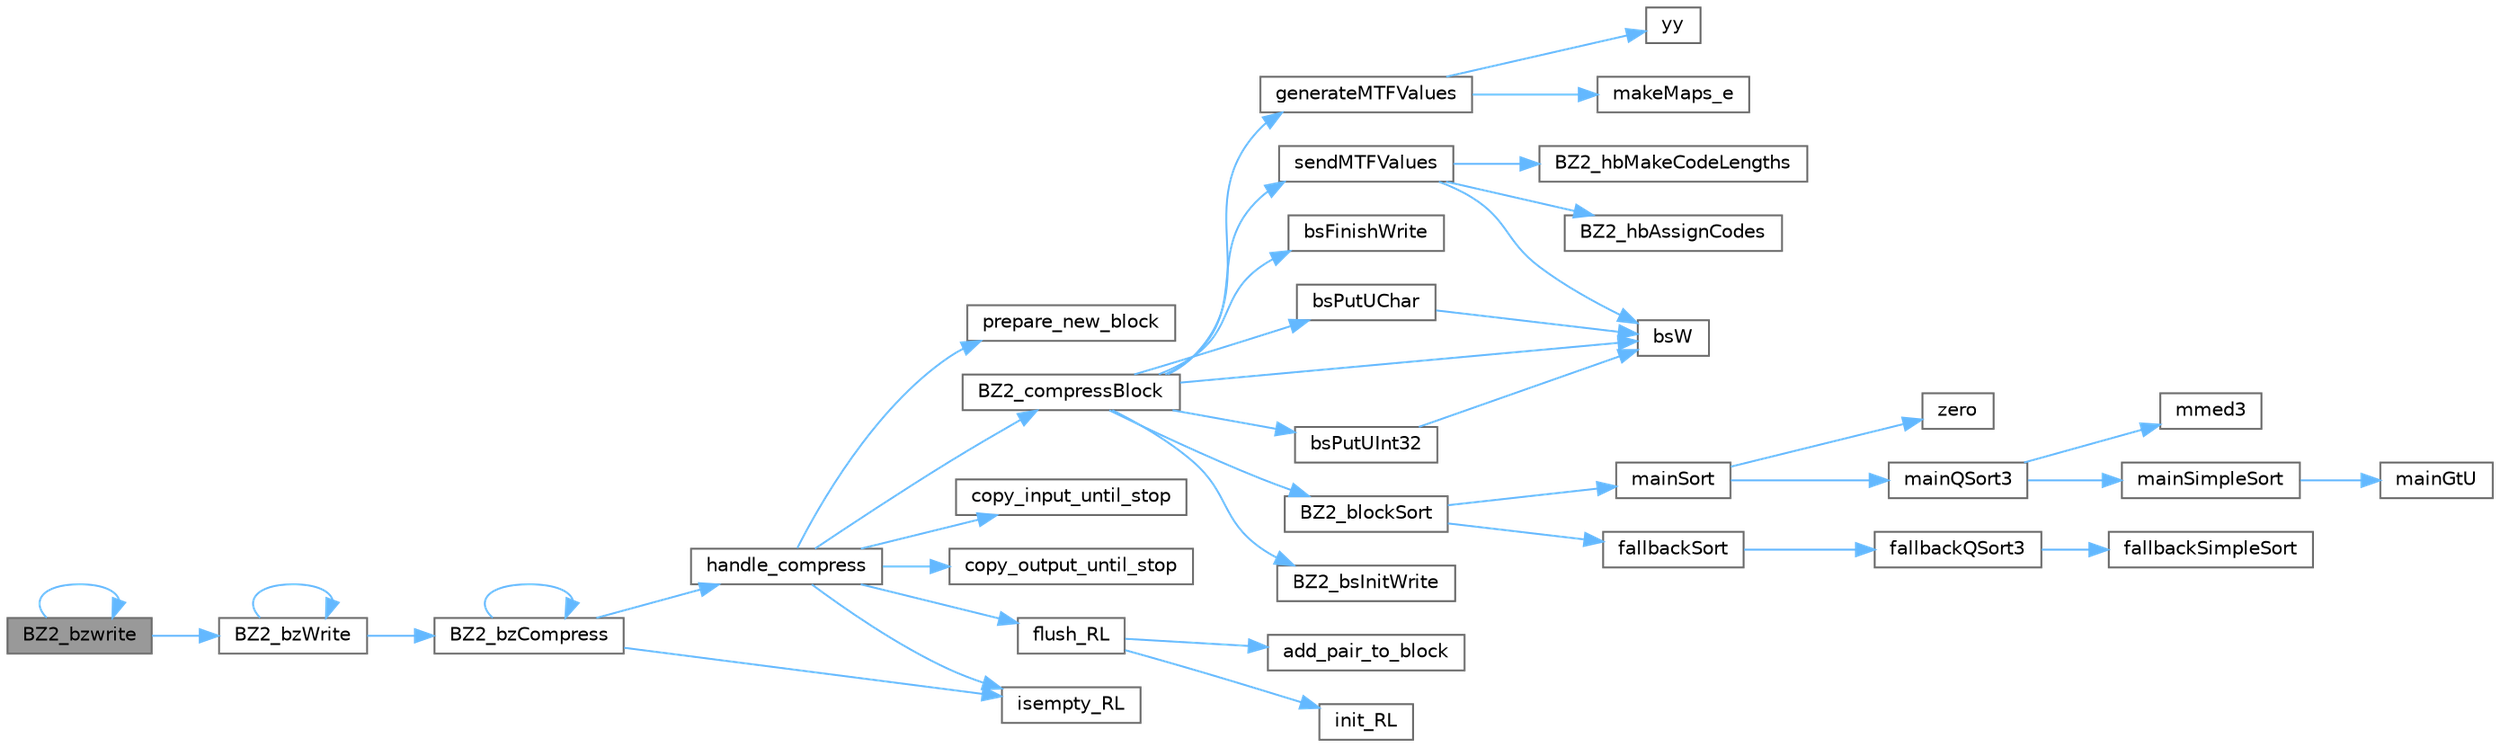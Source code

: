 digraph "BZ2_bzwrite"
{
 // LATEX_PDF_SIZE
  bgcolor="transparent";
  edge [fontname=Helvetica,fontsize=10,labelfontname=Helvetica,labelfontsize=10];
  node [fontname=Helvetica,fontsize=10,shape=box,height=0.2,width=0.4];
  rankdir="LR";
  Node1 [id="Node000001",label="BZ2_bzwrite",height=0.2,width=0.4,color="gray40", fillcolor="grey60", style="filled", fontcolor="black",tooltip=" "];
  Node1 -> Node2 [id="edge1_Node000001_Node000002",color="steelblue1",style="solid",tooltip=" "];
  Node2 [id="Node000002",label="BZ2_bzWrite",height=0.2,width=0.4,color="grey40", fillcolor="white", style="filled",URL="$bzlib_8cpp.html#a77214069545d1a14f968a35d779da9a3",tooltip=" "];
  Node2 -> Node3 [id="edge2_Node000002_Node000003",color="steelblue1",style="solid",tooltip=" "];
  Node3 [id="Node000003",label="BZ2_bzCompress",height=0.2,width=0.4,color="grey40", fillcolor="white", style="filled",URL="$bzlib_8cpp.html#a8ce24adadb0647043fff19dfb5a31def",tooltip=" "];
  Node3 -> Node3 [id="edge3_Node000003_Node000003",color="steelblue1",style="solid",tooltip=" "];
  Node3 -> Node4 [id="edge4_Node000003_Node000004",color="steelblue1",style="solid",tooltip=" "];
  Node4 [id="Node000004",label="handle_compress",height=0.2,width=0.4,color="grey40", fillcolor="white", style="filled",URL="$bzlib_8cpp.html#a450c969c2c43e1859f6af8cfd9e76834",tooltip=" "];
  Node4 -> Node5 [id="edge5_Node000004_Node000005",color="steelblue1",style="solid",tooltip=" "];
  Node5 [id="Node000005",label="BZ2_compressBlock",height=0.2,width=0.4,color="grey40", fillcolor="white", style="filled",URL="$compress_8cpp.html#a107c3aaba6f1ac14c8c9f06552b0e0ca",tooltip=" "];
  Node5 -> Node6 [id="edge6_Node000005_Node000006",color="steelblue1",style="solid",tooltip=" "];
  Node6 [id="Node000006",label="bsFinishWrite",height=0.2,width=0.4,color="grey40", fillcolor="white", style="filled",URL="$compress_8cpp.html#ac41275ab970e00fc54902800a2c1c942",tooltip=" "];
  Node5 -> Node7 [id="edge7_Node000005_Node000007",color="steelblue1",style="solid",tooltip=" "];
  Node7 [id="Node000007",label="bsPutUChar",height=0.2,width=0.4,color="grey40", fillcolor="white", style="filled",URL="$compress_8cpp.html#a151944e99e20773204bf22ede917adcd",tooltip=" "];
  Node7 -> Node8 [id="edge8_Node000007_Node000008",color="steelblue1",style="solid",tooltip=" "];
  Node8 [id="Node000008",label="bsW",height=0.2,width=0.4,color="grey40", fillcolor="white", style="filled",URL="$compress_8cpp.html#aebe7d54b389f387b815e68304283674c",tooltip=" "];
  Node5 -> Node9 [id="edge9_Node000005_Node000009",color="steelblue1",style="solid",tooltip=" "];
  Node9 [id="Node000009",label="bsPutUInt32",height=0.2,width=0.4,color="grey40", fillcolor="white", style="filled",URL="$compress_8cpp.html#a0533dc665c266ab95ba9d9eecee11ba0",tooltip=" "];
  Node9 -> Node8 [id="edge10_Node000009_Node000008",color="steelblue1",style="solid",tooltip=" "];
  Node5 -> Node8 [id="edge11_Node000005_Node000008",color="steelblue1",style="solid",tooltip=" "];
  Node5 -> Node10 [id="edge12_Node000005_Node000010",color="steelblue1",style="solid",tooltip=" "];
  Node10 [id="Node000010",label="BZ2_blockSort",height=0.2,width=0.4,color="grey40", fillcolor="white", style="filled",URL="$blocksort_8cpp.html#aa472771468d845a21f3ce8a1769f2b6e",tooltip=" "];
  Node10 -> Node11 [id="edge13_Node000010_Node000011",color="steelblue1",style="solid",tooltip=" "];
  Node11 [id="Node000011",label="fallbackSort",height=0.2,width=0.4,color="grey40", fillcolor="white", style="filled",URL="$blocksort_8cpp.html#a6d7570db0905be1ef43019d0752b8bba",tooltip=" "];
  Node11 -> Node12 [id="edge14_Node000011_Node000012",color="steelblue1",style="solid",tooltip=" "];
  Node12 [id="Node000012",label="fallbackQSort3",height=0.2,width=0.4,color="grey40", fillcolor="white", style="filled",URL="$blocksort_8cpp.html#ab4252212a1f2083e1b0d1175e71bb873",tooltip=" "];
  Node12 -> Node13 [id="edge15_Node000012_Node000013",color="steelblue1",style="solid",tooltip=" "];
  Node13 [id="Node000013",label="fallbackSimpleSort",height=0.2,width=0.4,color="grey40", fillcolor="white", style="filled",URL="$blocksort_8cpp.html#a6832da209c2836dead65c2fcf86967b7",tooltip=" "];
  Node10 -> Node14 [id="edge16_Node000010_Node000014",color="steelblue1",style="solid",tooltip=" "];
  Node14 [id="Node000014",label="mainSort",height=0.2,width=0.4,color="grey40", fillcolor="white", style="filled",URL="$blocksort_8cpp.html#a151ed6616891fbb3839e97a6c8fcca1e",tooltip=" "];
  Node14 -> Node15 [id="edge17_Node000014_Node000015",color="steelblue1",style="solid",tooltip=" "];
  Node15 [id="Node000015",label="mainQSort3",height=0.2,width=0.4,color="grey40", fillcolor="white", style="filled",URL="$blocksort_8cpp.html#a0faf2c2ea5d69baca739f6612c28996e",tooltip=" "];
  Node15 -> Node16 [id="edge18_Node000015_Node000016",color="steelblue1",style="solid",tooltip=" "];
  Node16 [id="Node000016",label="mainSimpleSort",height=0.2,width=0.4,color="grey40", fillcolor="white", style="filled",URL="$blocksort_8cpp.html#a34d7c73122912f5523c463cfea52e411",tooltip=" "];
  Node16 -> Node17 [id="edge19_Node000016_Node000017",color="steelblue1",style="solid",tooltip=" "];
  Node17 [id="Node000017",label="mainGtU",height=0.2,width=0.4,color="grey40", fillcolor="white", style="filled",URL="$blocksort_8cpp.html#a882078956f037064a81174c41e6d8c86",tooltip=" "];
  Node15 -> Node18 [id="edge20_Node000015_Node000018",color="steelblue1",style="solid",tooltip=" "];
  Node18 [id="Node000018",label="mmed3",height=0.2,width=0.4,color="grey40", fillcolor="white", style="filled",URL="$blocksort_8cpp.html#a32ccd285df30cb6839255350d40fdf77",tooltip=" "];
  Node14 -> Node19 [id="edge21_Node000014_Node000019",color="steelblue1",style="solid",tooltip=" "];
  Node19 [id="Node000019",label="zero",height=0.2,width=0.4,color="grey40", fillcolor="white", style="filled",URL="$svd__common_8h.html#a4a86f5596ff1afa9113ff6cc07a60453",tooltip=" "];
  Node5 -> Node20 [id="edge22_Node000005_Node000020",color="steelblue1",style="solid",tooltip=" "];
  Node20 [id="Node000020",label="BZ2_bsInitWrite",height=0.2,width=0.4,color="grey40", fillcolor="white", style="filled",URL="$compress_8cpp.html#a787132d4657b7f9f4cea8256354efa45",tooltip=" "];
  Node5 -> Node21 [id="edge23_Node000005_Node000021",color="steelblue1",style="solid",tooltip=" "];
  Node21 [id="Node000021",label="generateMTFValues",height=0.2,width=0.4,color="grey40", fillcolor="white", style="filled",URL="$compress_8cpp.html#a12a3ab37b0872c7d6af238178d0e20e3",tooltip=" "];
  Node21 -> Node22 [id="edge24_Node000021_Node000022",color="steelblue1",style="solid",tooltip=" "];
  Node22 [id="Node000022",label="makeMaps_e",height=0.2,width=0.4,color="grey40", fillcolor="white", style="filled",URL="$compress_8cpp.html#a3876111ba2ed64fab2b7a5667c7b38d9",tooltip=" "];
  Node21 -> Node23 [id="edge25_Node000021_Node000023",color="steelblue1",style="solid",tooltip=" "];
  Node23 [id="Node000023",label="yy",height=0.2,width=0.4,color="grey40", fillcolor="white", style="filled",URL="$core_2swizzle__2_8inl_8h.html#ad4d826276d84a23b3d6c937b46040636",tooltip=" "];
  Node5 -> Node24 [id="edge26_Node000005_Node000024",color="steelblue1",style="solid",tooltip=" "];
  Node24 [id="Node000024",label="sendMTFValues",height=0.2,width=0.4,color="grey40", fillcolor="white", style="filled",URL="$compress_8cpp.html#a095d36506fbd4f9cde08892e75e42371",tooltip=" "];
  Node24 -> Node8 [id="edge27_Node000024_Node000008",color="steelblue1",style="solid",tooltip=" "];
  Node24 -> Node25 [id="edge28_Node000024_Node000025",color="steelblue1",style="solid",tooltip=" "];
  Node25 [id="Node000025",label="BZ2_hbAssignCodes",height=0.2,width=0.4,color="grey40", fillcolor="white", style="filled",URL="$huffman_8cpp.html#abb13ef9c3915838284e7cf4eea929c75",tooltip=" "];
  Node24 -> Node26 [id="edge29_Node000024_Node000026",color="steelblue1",style="solid",tooltip=" "];
  Node26 [id="Node000026",label="BZ2_hbMakeCodeLengths",height=0.2,width=0.4,color="grey40", fillcolor="white", style="filled",URL="$huffman_8cpp.html#ae19302af1ed2d2a366d15564b4fffd7b",tooltip=" "];
  Node4 -> Node27 [id="edge30_Node000004_Node000027",color="steelblue1",style="solid",tooltip=" "];
  Node27 [id="Node000027",label="copy_input_until_stop",height=0.2,width=0.4,color="grey40", fillcolor="white", style="filled",URL="$bzlib_8cpp.html#a9710691ea38b5f2921984c22079edaf7",tooltip=" "];
  Node4 -> Node28 [id="edge31_Node000004_Node000028",color="steelblue1",style="solid",tooltip=" "];
  Node28 [id="Node000028",label="copy_output_until_stop",height=0.2,width=0.4,color="grey40", fillcolor="white", style="filled",URL="$bzlib_8cpp.html#a65ab05d7428ffef15b1b91001d73cd30",tooltip=" "];
  Node4 -> Node29 [id="edge32_Node000004_Node000029",color="steelblue1",style="solid",tooltip=" "];
  Node29 [id="Node000029",label="flush_RL",height=0.2,width=0.4,color="grey40", fillcolor="white", style="filled",URL="$bzlib_8cpp.html#a1a18d449925ce2788dbedad2abe70fb6",tooltip=" "];
  Node29 -> Node30 [id="edge33_Node000029_Node000030",color="steelblue1",style="solid",tooltip=" "];
  Node30 [id="Node000030",label="add_pair_to_block",height=0.2,width=0.4,color="grey40", fillcolor="white", style="filled",URL="$bzlib_8cpp.html#a090f7056c8c755d4a91e249ceb96d2ac",tooltip=" "];
  Node29 -> Node31 [id="edge34_Node000029_Node000031",color="steelblue1",style="solid",tooltip=" "];
  Node31 [id="Node000031",label="init_RL",height=0.2,width=0.4,color="grey40", fillcolor="white", style="filled",URL="$bzlib_8cpp.html#a7b1eac6e90bb627c21d9db1e8936cd7d",tooltip=" "];
  Node4 -> Node32 [id="edge35_Node000004_Node000032",color="steelblue1",style="solid",tooltip=" "];
  Node32 [id="Node000032",label="isempty_RL",height=0.2,width=0.4,color="grey40", fillcolor="white", style="filled",URL="$bzlib_8cpp.html#ab8825c48617b926c99a4cff04caa3c6c",tooltip=" "];
  Node4 -> Node33 [id="edge36_Node000004_Node000033",color="steelblue1",style="solid",tooltip=" "];
  Node33 [id="Node000033",label="prepare_new_block",height=0.2,width=0.4,color="grey40", fillcolor="white", style="filled",URL="$bzlib_8cpp.html#a983f38b652f9fd683d48a3c21c3ef1ca",tooltip=" "];
  Node3 -> Node32 [id="edge37_Node000003_Node000032",color="steelblue1",style="solid",tooltip=" "];
  Node2 -> Node2 [id="edge38_Node000002_Node000002",color="steelblue1",style="solid",tooltip=" "];
  Node1 -> Node1 [id="edge39_Node000001_Node000001",color="steelblue1",style="solid",tooltip=" "];
}
